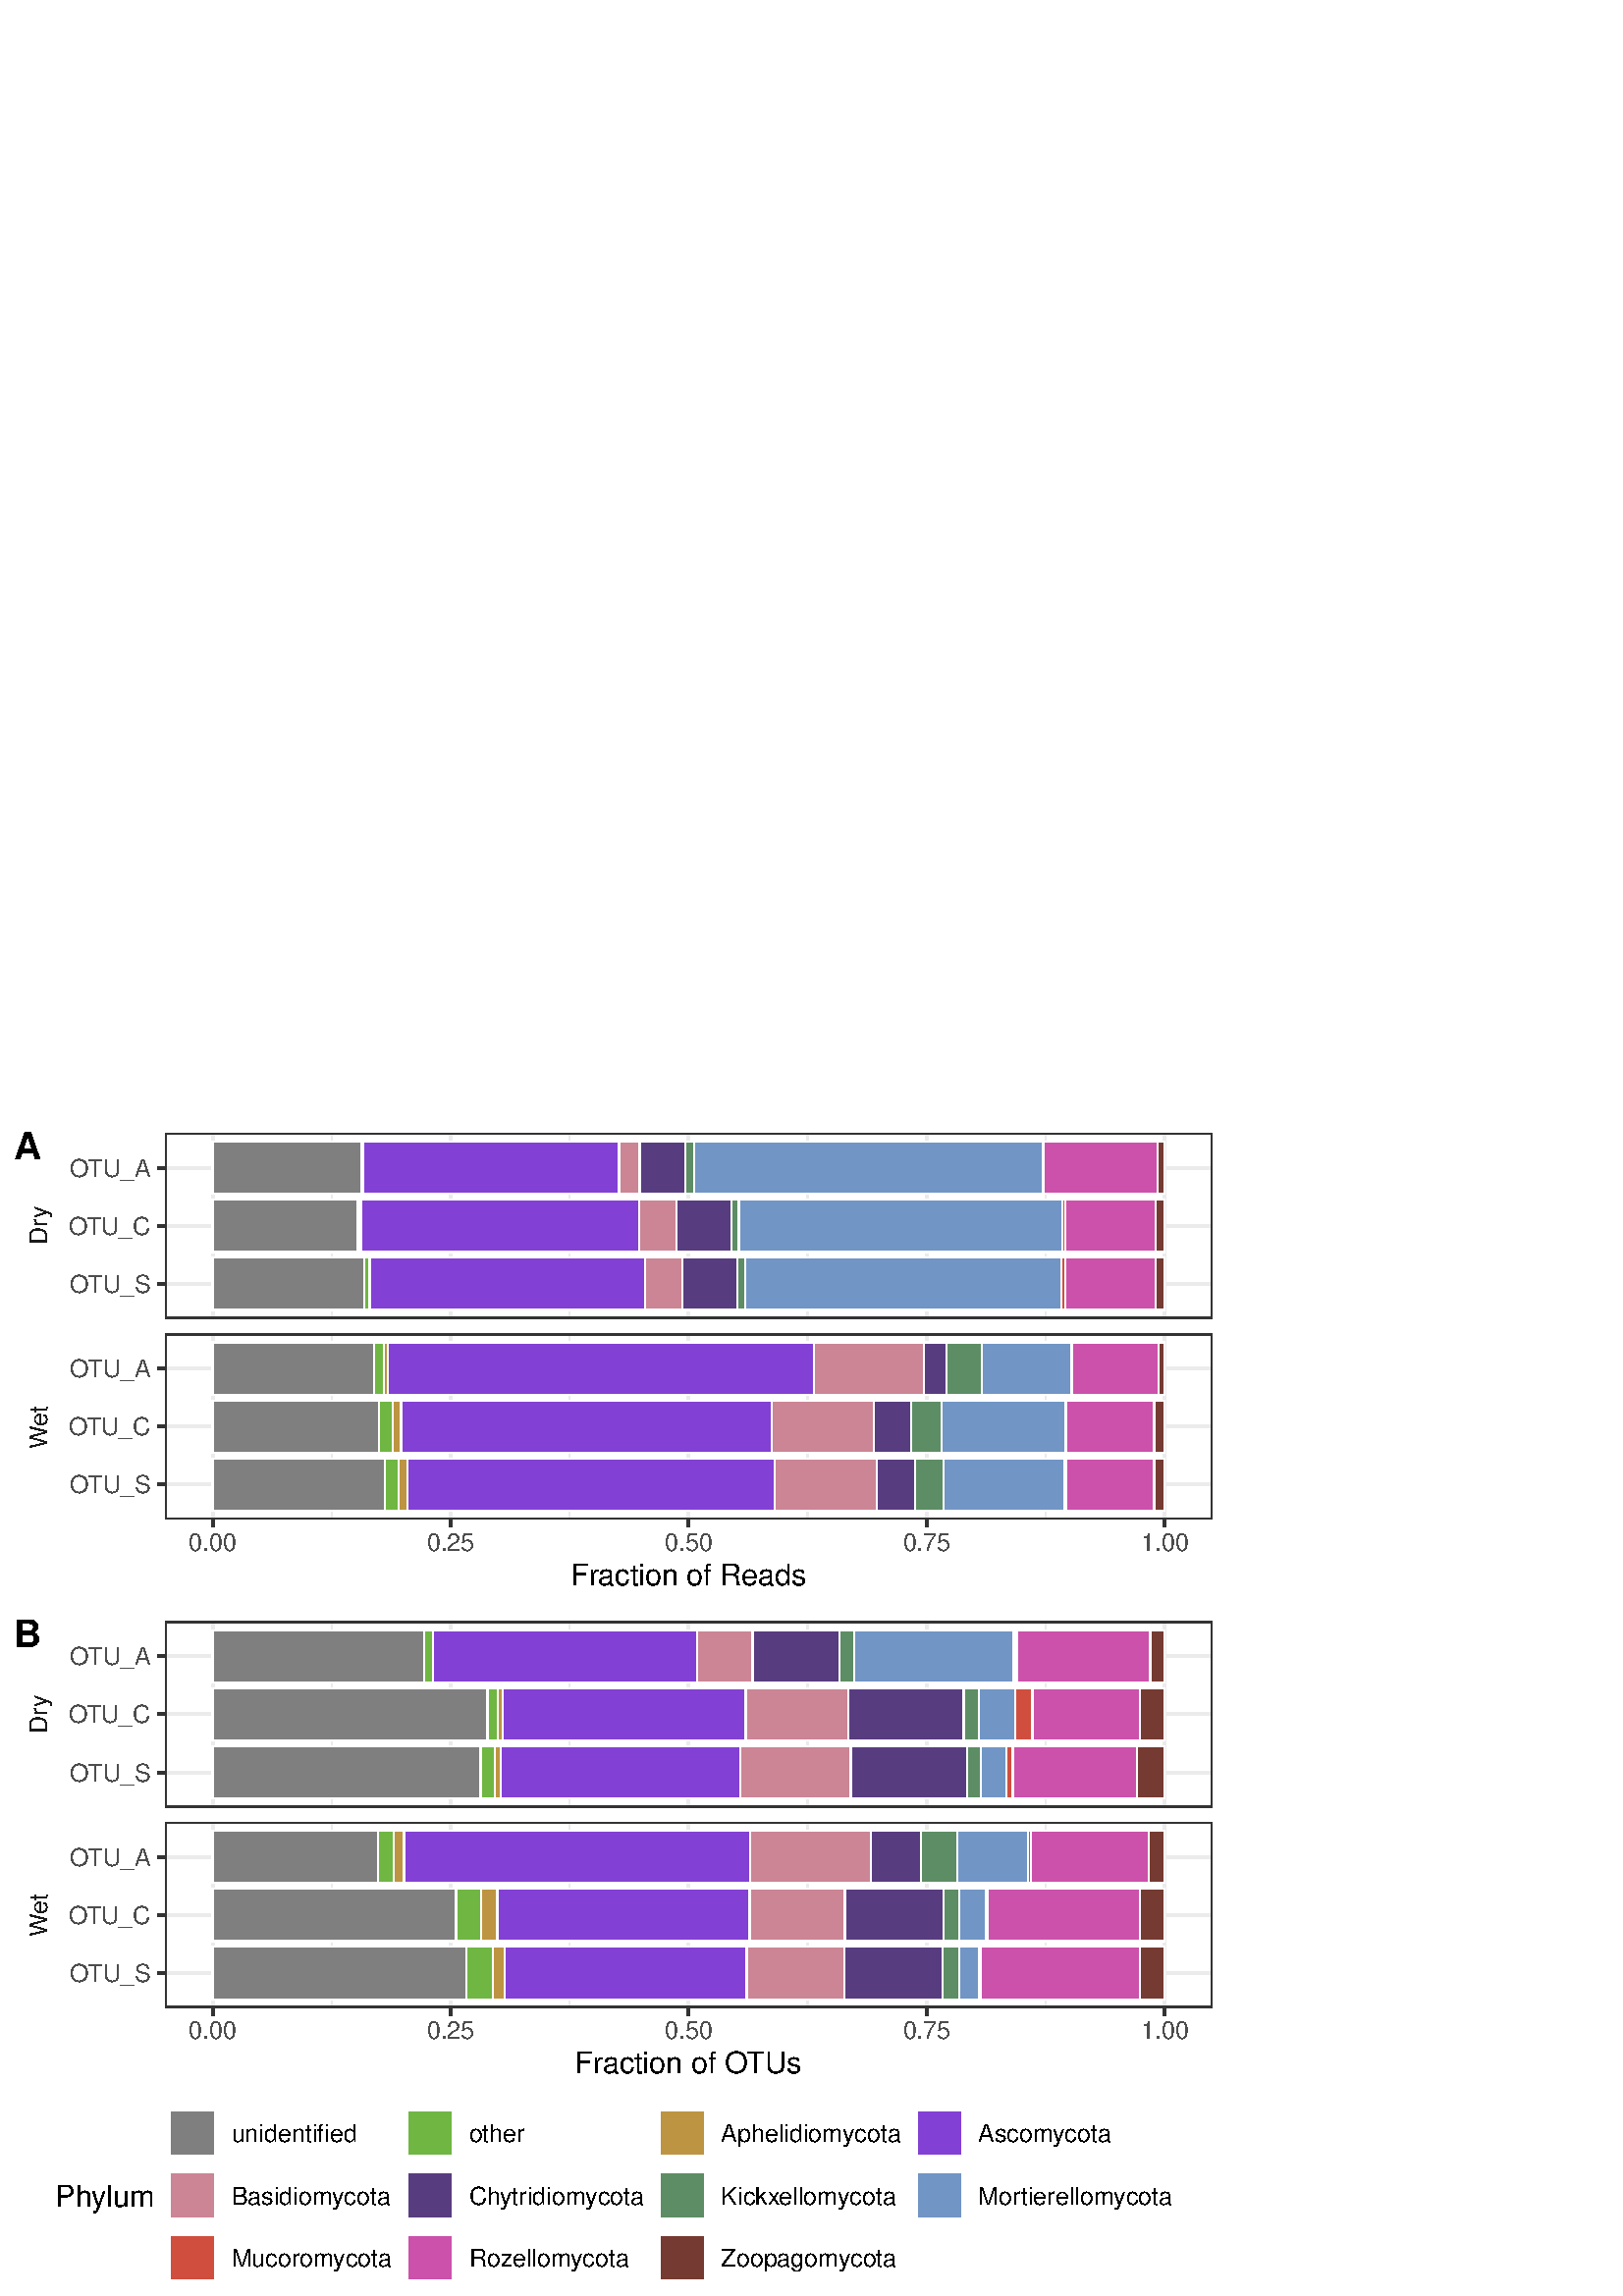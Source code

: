%!PS-Adobe-3.0 EPSF-3.0
%%DocumentNeededResources: font Helvetica
%%+ font Helvetica-Bold
%%+ font Helvetica-Oblique
%%+ font Helvetica-BoldOblique
%%+ font Symbol
%%Pages: (atend)
%%BoundingBox: 0 0 450 432
%%EndComments
%%BeginProlog
/bp  { gs sRGB gs } def
% begin .ps.prolog
/gs  { gsave } bind def
/gr  { grestore } bind def
/ep  { showpage gr gr } bind def
/m   { moveto } bind def
/l  { rlineto } bind def
/np  { newpath } bind def
/cp  { closepath } bind def
/f   { fill } bind def
/o   { stroke } bind def
/c   { newpath 0 360 arc } bind def
/r   { 4 2 roll moveto 1 copy 3 -1 roll exch 0 exch rlineto 0 rlineto -1 mul 0 exch rlineto closepath } bind def
/p1  { stroke } bind def
/p2  { gsave bg fill grestore newpath } bind def
/p3  { gsave bg fill grestore stroke } bind def
/p6  { gsave bg eofill grestore newpath } bind def
/p7  { gsave bg eofill grestore stroke } bind def
/t   { 5 -2 roll moveto gsave rotate
       1 index stringwidth pop
       mul neg 0 rmoveto show grestore } bind def
/ta  { 4 -2 roll moveto gsave rotate show } bind def
/tb  { 2 -1 roll 0 rmoveto show } bind def
/cl  { grestore gsave newpath 3 index 3 index moveto 1 index
       4 -1 roll lineto  exch 1 index lineto lineto
       closepath clip newpath } bind def
/rgb { setrgbcolor } bind def
/s   { scalefont setfont } bind def
% end   .ps.prolog
/sRGB { [ /CIEBasedABC
          << /DecodeLMN
               [ { dup 0.039 le
                        {12.923 div}
                        {0.055 add 1.055 div 2.4 exp }
                     ifelse
                 } bind dup dup
               ]
             /MatrixLMN [0.412 0.213 0.019
                         0.358 0.715 0.119
                         0.18 0.072 0.95]
             /WhitePoint [0.951 1.0 1.089]
           >>
         ] setcolorspace } bind def
/srgb { setcolor } bind def
%%IncludeResource: font Helvetica
/Helvetica findfont
dup length dict begin
  {1 index /FID ne {def} {pop pop} ifelse} forall
  /Encoding ISOLatin1Encoding def
  currentdict
  end
/Font1 exch definefont pop
%%IncludeResource: font Helvetica-Bold
/Helvetica-Bold findfont
dup length dict begin
  {1 index /FID ne {def} {pop pop} ifelse} forall
  /Encoding ISOLatin1Encoding def
  currentdict
  end
/Font2 exch definefont pop
%%IncludeResource: font Helvetica-Oblique
/Helvetica-Oblique findfont
dup length dict begin
  {1 index /FID ne {def} {pop pop} ifelse} forall
  /Encoding ISOLatin1Encoding def
  currentdict
  end
/Font3 exch definefont pop
%%IncludeResource: font Helvetica-BoldOblique
/Helvetica-BoldOblique findfont
dup length dict begin
  {1 index /FID ne {def} {pop pop} ifelse} forall
  /Encoding ISOLatin1Encoding def
  currentdict
  end
/Font4 exch definefont pop
%%IncludeResource: font Symbol
/Symbol findfont
dup length dict begin
  {1 index /FID ne {def} {pop pop} ifelse} forall
  currentdict
  end
/Font5 exch definefont pop
%%EndProlog
%%Page: 1 1
bp
0.00 0.00 450.00 432.00 cl
0.00 0.00 450.00 432.00 cl
0.00 0.00 450.00 432.00 cl
0.00 0.00 450.00 432.00 cl
0.00 0.00 450.00 432.00 cl
0.00 0.00 450.00 432.00 cl
0.00 73.76 450.00 432.00 cl
0.00 0.00 450.00 432.00 cl
0.00 0.00 450.00 432.00 cl
0.00 0.00 450.00 432.00 cl
0.00 0.00 450.00 432.00 cl
0.00 252.88 450.00 432.00 cl
/bg { 1 1 1 srgb } def
1 1 1 srgb
1.07 setlinewidth
[] 0 setdash
1 setlinecap
1 setlinejoin
10.00 setmiterlimit
0.00 252.88 450.00 179.12 r p3
0.00 0.00 450.00 432.00 cl
60.50 358.39 444.52 426.52 cl
/bg { 1 1 1 srgb } def
60.50 358.39 384.02 68.13 r p2
0.922 0.922 0.922 srgb
0.53 setlinewidth
[] 0 setdash
0 setlinecap
1 setlinejoin
10.00 setmiterlimit
np
121.59 358.39 m
0 68.13 l
o
np
208.87 358.39 m
0 68.13 l
o
np
296.15 358.39 m
0 68.13 l
o
np
383.43 358.39 m
0 68.13 l
o
1.07 setlinewidth
[] 0 setdash
np
60.50 371.17 m
384.02 0 l
o
np
60.50 392.46 m
384.02 0 l
o
np
60.50 413.75 m
384.02 0 l
o
np
77.96 358.39 m
0 68.13 l
o
np
165.23 358.39 m
0 68.13 l
o
np
252.51 358.39 m
0 68.13 l
o
np
339.79 358.39 m
0 68.13 l
o
np
427.07 358.39 m
0 68.13 l
o
/bg { 0.498 0.498 0.498 srgb } def
1 1 1 srgb
0.43 setlinewidth
[] 0 setdash
2 setlinecap
0 setlinejoin
77.96 361.59 55.74 19.16 r p3
/bg { 0.431 0.714 0.275 srgb } def
133.70 361.59 1.72 19.16 r p3
/bg { 0.741 0.58 0.263 srgb } def
135.41 361.59 0.17 19.16 r p3
/bg { 0.518 0.259 0.828 srgb } def
135.58 361.59 101.00 19.16 r p3
/bg { 0.796 0.522 0.584 srgb } def
236.58 361.59 13.63 19.16 r p3
/bg { 0.349 0.239 0.498 srgb } def
250.22 361.59 20.27 19.16 r p3
/bg { 0.365 0.553 0.396 srgb } def
270.49 361.59 2.68 19.16 r p3
/bg { 0.447 0.584 0.772 srgb } def
273.17 361.59 116.11 19.16 r p3
/bg { 0.816 0.306 0.247 srgb } def
389.28 361.59 1.32 19.16 r p3
/bg { 0.8 0.322 0.663 srgb } def
390.59 361.59 33.11 19.16 r p3
/bg { 0.459 0.228 0.192 srgb } def
423.71 361.59 3.36 19.16 r p3
/bg { 0.498 0.498 0.498 srgb } def
77.96 382.88 53.30 19.16 r p3
/bg { 0.431 0.714 0.275 srgb } def
131.25 382.88 1.06 19.16 r p3
/bg { 0.741 0.58 0.263 srgb } def
132.31 382.88 0.14 19.16 r p3
/bg { 0.518 0.259 0.828 srgb } def
132.45 382.88 102.04 19.16 r p3
/bg { 0.796 0.522 0.584 srgb } def
234.49 382.88 13.42 19.16 r p3
/bg { 0.349 0.239 0.498 srgb } def
247.91 382.88 20.33 19.16 r p3
/bg { 0.365 0.553 0.396 srgb } def
268.24 382.88 2.66 19.16 r p3
/bg { 0.447 0.584 0.772 srgb } def
270.90 382.88 118.54 19.16 r p3
/bg { 0.816 0.306 0.247 srgb } def
389.44 382.88 1.20 19.16 r p3
/bg { 0.8 0.322 0.663 srgb } def
390.65 382.88 32.95 19.16 r p3
/bg { 0.459 0.228 0.192 srgb } def
423.60 382.88 3.46 19.16 r p3
/bg { 0.498 0.498 0.498 srgb } def
77.96 404.17 54.39 19.16 r p3
/bg { 0.431 0.714 0.275 srgb } def
132.35 404.17 0.92 19.16 r p3
/bg { 0.518 0.259 0.828 srgb } def
133.27 404.17 93.68 19.16 r p3
/bg { 0.796 0.522 0.584 srgb } def
226.95 404.17 7.60 19.16 r p3
/bg { 0.349 0.239 0.498 srgb } def
234.55 404.17 16.77 19.16 r p3
/bg { 0.365 0.553 0.396 srgb } def
251.32 404.17 3.10 19.16 r p3
/bg { 0.447 0.584 0.772 srgb } def
254.42 404.17 128.09 19.16 r p3
/bg { 0.816 0.306 0.247 srgb } def
382.51 404.17 0.16 19.16 r p3
/bg { 0.8 0.322 0.663 srgb } def
382.68 404.17 41.91 19.16 r p3
/bg { 0.459 0.228 0.192 srgb } def
424.58 404.17 2.48 19.16 r p3
0.2 0.2 0.2 srgb
1.07 setlinewidth
[] 0 setdash
1 setlinecap
1 setlinejoin
60.50 358.39 384.02 68.13 r p1
0.00 0.00 450.00 432.00 cl
60.50 284.79 444.52 352.92 cl
/bg { 1 1 1 srgb } def
60.50 284.79 384.02 68.13 r p2
0.922 0.922 0.922 srgb
0.53 setlinewidth
[] 0 setdash
0 setlinecap
1 setlinejoin
10.00 setmiterlimit
np
121.59 284.79 m
0 68.13 l
o
np
208.87 284.79 m
0 68.13 l
o
np
296.15 284.79 m
0 68.13 l
o
np
383.43 284.79 m
0 68.13 l
o
1.07 setlinewidth
[] 0 setdash
np
60.50 297.56 m
384.02 0 l
o
np
60.50 318.85 m
384.02 0 l
o
np
60.50 340.14 m
384.02 0 l
o
np
77.96 284.79 m
0 68.13 l
o
np
165.23 284.79 m
0 68.13 l
o
np
252.51 284.79 m
0 68.13 l
o
np
339.79 284.79 m
0 68.13 l
o
np
427.07 284.79 m
0 68.13 l
o
/bg { 0.498 0.498 0.498 srgb } def
1 1 1 srgb
0.43 setlinewidth
[] 0 setdash
2 setlinecap
0 setlinejoin
77.96 287.98 63.15 19.16 r p3
/bg { 0.431 0.714 0.275 srgb } def
141.11 287.98 5.07 19.16 r p3
/bg { 0.741 0.58 0.263 srgb } def
146.17 287.98 3.22 19.16 r p3
/bg { 0.518 0.259 0.828 srgb } def
149.39 287.98 134.68 19.16 r p3
/bg { 0.796 0.522 0.584 srgb } def
284.07 287.98 37.48 19.16 r p3
/bg { 0.349 0.239 0.498 srgb } def
321.55 287.98 13.84 19.16 r p3
/bg { 0.365 0.553 0.396 srgb } def
335.39 287.98 10.61 19.16 r p3
/bg { 0.447 0.584 0.772 srgb } def
346.00 287.98 44.37 19.16 r p3
/bg { 0.816 0.306 0.247 srgb } def
390.37 287.98 0.38 19.16 r p3
/bg { 0.8 0.322 0.663 srgb } def
390.75 287.98 32.44 19.16 r p3
/bg { 0.459 0.228 0.192 srgb } def
423.19 287.98 3.88 19.16 r p3
/bg { 0.498 0.498 0.498 srgb } def
77.96 309.27 60.93 19.16 r p3
/bg { 0.431 0.714 0.275 srgb } def
138.89 309.27 5.07 19.16 r p3
/bg { 0.741 0.58 0.263 srgb } def
143.96 309.27 3.07 19.16 r p3
/bg { 0.518 0.259 0.828 srgb } def
147.03 309.27 135.84 19.16 r p3
/bg { 0.796 0.522 0.584 srgb } def
282.87 309.27 37.63 19.16 r p3
/bg { 0.349 0.239 0.498 srgb } def
320.50 309.27 13.70 19.16 r p3
/bg { 0.365 0.553 0.396 srgb } def
334.20 309.27 10.90 19.16 r p3
/bg { 0.447 0.584 0.772 srgb } def
345.10 309.27 45.57 19.16 r p3
/bg { 0.816 0.306 0.247 srgb } def
390.68 309.27 0.40 19.16 r p3
/bg { 0.8 0.322 0.663 srgb } def
391.07 309.27 32.10 19.16 r p3
/bg { 0.459 0.228 0.192 srgb } def
423.17 309.27 3.89 19.16 r p3
/bg { 0.498 0.498 0.498 srgb } def
77.96 330.56 59.28 19.16 r p3
/bg { 0.431 0.714 0.275 srgb } def
137.24 330.56 3.40 19.16 r p3
/bg { 0.741 0.58 0.263 srgb } def
140.64 330.56 1.61 19.16 r p3
/bg { 0.518 0.259 0.828 srgb } def
142.25 330.56 156.23 19.16 r p3
/bg { 0.796 0.522 0.584 srgb } def
298.47 330.56 40.36 19.16 r p3
/bg { 0.349 0.239 0.498 srgb } def
338.83 330.56 8.27 19.16 r p3
/bg { 0.365 0.553 0.396 srgb } def
347.11 330.56 12.87 19.16 r p3
/bg { 0.447 0.584 0.772 srgb } def
359.97 330.56 32.97 19.16 r p3
/bg { 0.816 0.306 0.247 srgb } def
392.94 330.56 0.27 19.16 r p3
/bg { 0.8 0.322 0.663 srgb } def
393.22 330.56 31.58 19.16 r p3
/bg { 0.459 0.228 0.192 srgb } def
424.80 330.56 2.27 19.16 r p3
0.2 0.2 0.2 srgb
1.07 setlinewidth
[] 0 setdash
1 setlinecap
1 setlinejoin
60.50 284.79 384.02 68.13 r p1
0.00 0.00 450.00 432.00 cl
5.48 358.39 22.69 426.52 cl
5.48 358.39 22.69 426.52 cl
/Font1 findfont 9 s
0.102 0.102 0.102 srgb
17.32 385.46 (Dr) 90 ta
0.270 (y) tb gr
5.48 358.39 22.69 426.52 cl
5.48 358.39 22.69 426.52 cl
0.00 0.00 450.00 432.00 cl
5.48 284.79 22.69 352.92 cl
5.48 284.79 22.69 352.92 cl
/Font1 findfont 9 s
0.102 0.102 0.102 srgb
17.32 310.85 (W) 90 ta
-0.270 (et) tb gr
5.48 284.79 22.69 352.92 cl
5.48 284.79 22.69 352.92 cl
0.00 0.00 450.00 432.00 cl
0.00 0.00 450.00 432.00 cl
0.00 0.00 450.00 432.00 cl
0.00 0.00 450.00 432.00 cl
0.00 0.00 450.00 432.00 cl
0.00 0.00 450.00 432.00 cl
0.00 0.00 450.00 432.00 cl
0.00 0.00 450.00 432.00 cl
0.2 0.2 0.2 srgb
1.07 setlinewidth
[] 0 setdash
0 setlinecap
1 setlinejoin
10.00 setmiterlimit
np
77.96 282.05 m
0 2.74 l
o
np
165.23 282.05 m
0 2.74 l
o
np
252.51 282.05 m
0 2.74 l
o
np
339.79 282.05 m
0 2.74 l
o
np
427.07 282.05 m
0 2.74 l
o
0.00 0.00 450.00 432.00 cl
0.00 0.00 450.00 432.00 cl
/Font1 findfont 9 s
0.302 0.302 0.302 srgb
77.96 273.40 (0.00) .5 0 t
165.23 273.40 (0.25) .5 0 t
252.51 273.40 (0.50) .5 0 t
339.79 273.40 (0.75) .5 0 t
427.07 273.40 (1.00) .5 0 t
0.00 0.00 450.00 432.00 cl
0.00 0.00 450.00 432.00 cl
0.00 0.00 450.00 432.00 cl
0.00 0.00 450.00 432.00 cl
0.00 0.00 450.00 432.00 cl
0.00 0.00 450.00 432.00 cl
0.00 0.00 450.00 432.00 cl
0.00 0.00 450.00 432.00 cl
/Font1 findfont 9 s
0.302 0.302 0.302 srgb
25.56 367.94 (O) 0 ta
-0.360 (TU_S) tb gr
25.07 389.23 (O) 0 ta
-0.360 (TU_C) tb gr
25.56 410.52 (O) 0 ta
-0.360 (TU_A) tb gr
0.00 0.00 450.00 432.00 cl
0.00 0.00 450.00 432.00 cl
0.2 0.2 0.2 srgb
1.07 setlinewidth
[] 0 setdash
0 setlinecap
1 setlinejoin
10.00 setmiterlimit
np
57.76 371.17 m
2.74 0 l
o
np
57.76 392.46 m
2.74 0 l
o
np
57.76 413.75 m
2.74 0 l
o
0.00 0.00 450.00 432.00 cl
0.00 0.00 450.00 432.00 cl
0.00 0.00 450.00 432.00 cl
0.00 0.00 450.00 432.00 cl
0.00 0.00 450.00 432.00 cl
0.00 0.00 450.00 432.00 cl
0.00 0.00 450.00 432.00 cl
0.00 0.00 450.00 432.00 cl
/Font1 findfont 9 s
0.302 0.302 0.302 srgb
25.56 294.33 (O) 0 ta
-0.360 (TU_S) tb gr
25.07 315.62 (O) 0 ta
-0.360 (TU_C) tb gr
25.56 336.91 (O) 0 ta
-0.360 (TU_A) tb gr
0.00 0.00 450.00 432.00 cl
0.00 0.00 450.00 432.00 cl
0.2 0.2 0.2 srgb
1.07 setlinewidth
[] 0 setdash
0 setlinecap
1 setlinejoin
10.00 setmiterlimit
np
57.76 297.56 m
2.74 0 l
o
np
57.76 318.85 m
2.74 0 l
o
np
57.76 340.14 m
2.74 0 l
o
0.00 0.00 450.00 432.00 cl
0.00 0.00 450.00 432.00 cl
0.00 0.00 450.00 432.00 cl
0.00 0.00 450.00 432.00 cl
0.00 0.00 450.00 432.00 cl
0.00 0.00 450.00 432.00 cl
0.00 0.00 450.00 432.00 cl
0.00 0.00 450.00 432.00 cl
0.00 0.00 450.00 432.00 cl
0.00 0.00 450.00 432.00 cl
/Font1 findfont 11 s
0 0 0 srgb
209.10 260.78 (Fr) 0 ta
-0.110 (action of Reads) tb gr
0.00 0.00 450.00 432.00 cl
0.00 0.00 450.00 432.00 cl
0.00 0.00 450.00 432.00 cl
0.00 0.00 450.00 432.00 cl
0.00 0.00 450.00 432.00 cl
0.00 0.00 450.00 432.00 cl
0.00 0.00 450.00 432.00 cl
0.00 0.00 450.00 432.00 cl
0.00 0.00 450.00 432.00 cl
0.00 0.00 450.00 432.00 cl
0.00 0.00 450.00 432.00 cl
0.00 0.00 450.00 432.00 cl
0.00 0.00 450.00 432.00 cl
0.00 0.00 450.00 432.00 cl
0.00 0.00 450.00 432.00 cl
0.00 0.00 450.00 432.00 cl
/Font2 findfont 14 s
0 0 0 srgb
0.00 416.92 (A) -0.50 0 t
0.00 0.00 450.00 432.00 cl
0.00 0.00 450.00 432.00 cl
0.00 73.76 450.00 252.88 cl
/bg { 1 1 1 srgb } def
1 1 1 srgb
1.07 setlinewidth
[] 0 setdash
1 setlinecap
1 setlinejoin
10.00 setmiterlimit
0.00 73.76 450.00 179.12 r p3
0.00 0.00 450.00 432.00 cl
60.50 179.27 444.52 247.40 cl
/bg { 1 1 1 srgb } def
60.50 179.27 384.02 68.13 r p2
0.922 0.922 0.922 srgb
0.53 setlinewidth
[] 0 setdash
0 setlinecap
1 setlinejoin
10.00 setmiterlimit
np
121.59 179.27 m
0 68.13 l
o
np
208.87 179.27 m
0 68.13 l
o
np
296.15 179.27 m
0 68.13 l
o
np
383.43 179.27 m
0 68.13 l
o
1.07 setlinewidth
[] 0 setdash
np
60.50 192.05 m
384.02 0 l
o
np
60.50 213.34 m
384.02 0 l
o
np
60.50 234.63 m
384.02 0 l
o
np
77.96 179.27 m
0 68.13 l
o
np
165.23 179.27 m
0 68.13 l
o
np
252.51 179.27 m
0 68.13 l
o
np
339.79 179.27 m
0 68.13 l
o
np
427.07 179.27 m
0 68.13 l
o
/bg { 0.498 0.498 0.498 srgb } def
1 1 1 srgb
0.43 setlinewidth
[] 0 setdash
2 setlinecap
0 setlinejoin
77.96 182.47 98.28 19.16 r p3
/bg { 0.431 0.714 0.275 srgb } def
176.23 182.47 5.13 19.16 r p3
/bg { 0.741 0.58 0.263 srgb } def
181.37 182.47 2.20 19.16 r p3
/bg { 0.518 0.259 0.828 srgb } def
183.57 182.47 88.01 19.16 r p3
/bg { 0.796 0.522 0.584 srgb } def
271.58 182.47 40.34 19.16 r p3
/bg { 0.349 0.239 0.498 srgb } def
311.92 182.47 42.54 19.16 r p3
/bg { 0.365 0.553 0.396 srgb } def
354.46 182.47 5.13 19.16 r p3
/bg { 0.447 0.584 0.772 srgb } def
359.59 182.47 9.53 19.16 r p3
/bg { 0.816 0.306 0.247 srgb } def
369.12 182.47 2.20 19.16 r p3
/bg { 0.8 0.322 0.663 srgb } def
371.33 182.47 45.47 19.16 r p3
/bg { 0.459 0.228 0.192 srgb } def
416.80 182.47 10.27 19.16 r p3
/bg { 0.498 0.498 0.498 srgb } def
77.96 203.76 100.80 19.16 r p3
/bg { 0.431 0.714 0.275 srgb } def
178.76 203.76 3.69 19.16 r p3
/bg { 0.741 0.58 0.263 srgb } def
182.44 203.76 1.84 19.16 r p3
/bg { 0.518 0.259 0.828 srgb } def
184.29 203.76 89.12 19.16 r p3
/bg { 0.796 0.522 0.584 srgb } def
273.41 203.76 37.49 19.16 r p3
/bg { 0.349 0.239 0.498 srgb } def
310.90 203.76 42.41 19.16 r p3
/bg { 0.365 0.553 0.396 srgb } def
353.31 203.76 5.53 19.16 r p3
/bg { 0.447 0.584 0.772 srgb } def
358.84 203.76 13.52 19.16 r p3
/bg { 0.816 0.306 0.247 srgb } def
372.36 203.76 6.15 19.16 r p3
/bg { 0.8 0.322 0.663 srgb } def
378.51 203.76 39.34 19.16 r p3
/bg { 0.459 0.228 0.192 srgb } def
417.85 203.76 9.22 19.16 r p3
/bg { 0.498 0.498 0.498 srgb } def
77.96 225.05 77.70 19.16 r p3
/bg { 0.431 0.714 0.275 srgb } def
155.65 225.05 3.19 19.16 r p3
/bg { 0.518 0.259 0.828 srgb } def
158.85 225.05 96.86 19.16 r p3
/bg { 0.796 0.522 0.584 srgb } def
255.70 225.05 20.22 19.16 r p3
/bg { 0.349 0.239 0.498 srgb } def
275.93 225.05 31.93 19.16 r p3
/bg { 0.365 0.553 0.396 srgb } def
307.86 225.05 5.32 19.16 r p3
/bg { 0.447 0.584 0.772 srgb } def
313.18 225.05 58.54 19.16 r p3
/bg { 0.816 0.306 0.247 srgb } def
371.72 225.05 1.06 19.16 r p3
/bg { 0.8 0.322 0.663 srgb } def
372.78 225.05 48.96 19.16 r p3
/bg { 0.459 0.228 0.192 srgb } def
421.74 225.05 5.32 19.16 r p3
0.2 0.2 0.2 srgb
1.07 setlinewidth
[] 0 setdash
1 setlinecap
1 setlinejoin
60.50 179.27 384.02 68.13 r p1
0.00 0.00 450.00 432.00 cl
60.50 105.67 444.52 173.79 cl
/bg { 1 1 1 srgb } def
60.50 105.67 384.02 68.13 r p2
0.922 0.922 0.922 srgb
0.53 setlinewidth
[] 0 setdash
0 setlinecap
1 setlinejoin
10.00 setmiterlimit
np
121.59 105.67 m
0 68.12 l
o
np
208.87 105.67 m
0 68.12 l
o
np
296.15 105.67 m
0 68.12 l
o
np
383.43 105.67 m
0 68.12 l
o
1.07 setlinewidth
[] 0 setdash
np
60.50 118.44 m
384.02 0 l
o
np
60.50 139.73 m
384.02 0 l
o
np
60.50 161.02 m
384.02 0 l
o
np
77.96 105.67 m
0 68.12 l
o
np
165.23 105.67 m
0 68.12 l
o
np
252.51 105.67 m
0 68.12 l
o
np
339.79 105.67 m
0 68.12 l
o
np
427.07 105.67 m
0 68.12 l
o
/bg { 0.498 0.498 0.498 srgb } def
1 1 1 srgb
0.43 setlinewidth
[] 0 setdash
2 setlinecap
0 setlinejoin
77.96 108.86 93.06 19.16 r p3
/bg { 0.431 0.714 0.275 srgb } def
171.01 108.86 9.73 19.16 r p3
/bg { 0.741 0.58 0.263 srgb } def
180.74 108.86 4.26 19.16 r p3
/bg { 0.518 0.259 0.828 srgb } def
185.00 108.86 88.80 19.16 r p3
/bg { 0.796 0.522 0.584 srgb } def
273.80 108.86 35.88 19.16 r p3
/bg { 0.349 0.239 0.498 srgb } def
309.68 108.86 35.88 19.16 r p3
/bg { 0.365 0.553 0.396 srgb } def
345.57 108.86 6.08 19.16 r p3
/bg { 0.447 0.584 0.772 srgb } def
351.65 108.86 7.30 19.16 r p3
/bg { 0.816 0.306 0.247 srgb } def
358.95 108.86 0.61 19.16 r p3
/bg { 0.8 0.322 0.663 srgb } def
359.55 108.86 58.39 19.16 r p3
/bg { 0.459 0.228 0.192 srgb } def
417.94 108.86 9.12 19.16 r p3
/bg { 0.498 0.498 0.498 srgb } def
77.96 130.15 89.29 19.16 r p3
/bg { 0.431 0.714 0.275 srgb } def
167.25 130.15 9.14 19.16 r p3
/bg { 0.741 0.58 0.263 srgb } def
176.40 130.15 5.92 19.16 r p3
/bg { 0.518 0.259 0.828 srgb } def
182.31 130.15 92.52 19.16 r p3
/bg { 0.796 0.522 0.584 srgb } def
274.83 130.15 34.96 19.16 r p3
/bg { 0.349 0.239 0.498 srgb } def
309.80 130.15 36.04 19.16 r p3
/bg { 0.365 0.553 0.396 srgb } def
345.84 130.15 5.92 19.16 r p3
/bg { 0.447 0.584 0.772 srgb } def
351.76 130.15 9.68 19.16 r p3
/bg { 0.816 0.306 0.247 srgb } def
361.44 130.15 0.54 19.16 r p3
/bg { 0.8 0.322 0.663 srgb } def
361.98 130.15 55.94 19.16 r p3
/bg { 0.459 0.228 0.192 srgb } def
417.92 130.15 9.14 19.16 r p3
/bg { 0.498 0.498 0.498 srgb } def
77.96 151.44 60.59 19.16 r p3
/bg { 0.431 0.714 0.275 srgb } def
138.55 151.44 5.77 19.16 r p3
/bg { 0.741 0.58 0.263 srgb } def
144.32 151.44 3.85 19.16 r p3
/bg { 0.518 0.259 0.828 srgb } def
148.16 151.44 126.95 19.16 r p3
/bg { 0.796 0.522 0.584 srgb } def
275.11 151.44 44.24 19.16 r p3
/bg { 0.349 0.239 0.498 srgb } def
319.35 151.44 18.27 19.16 r p3
/bg { 0.365 0.553 0.396 srgb } def
337.62 151.44 13.46 19.16 r p3
/bg { 0.447 0.584 0.772 srgb } def
351.09 151.44 25.97 19.16 r p3
/bg { 0.816 0.306 0.247 srgb } def
377.06 151.44 0.96 19.16 r p3
/bg { 0.8 0.322 0.663 srgb } def
378.02 151.44 43.28 19.16 r p3
/bg { 0.459 0.228 0.192 srgb } def
421.29 151.44 5.77 19.16 r p3
0.2 0.2 0.2 srgb
1.07 setlinewidth
[] 0 setdash
1 setlinecap
1 setlinejoin
60.50 105.67 384.02 68.13 r p1
0.00 0.00 450.00 432.00 cl
5.48 179.27 22.69 247.40 cl
5.48 179.27 22.69 247.40 cl
/Font1 findfont 9 s
0.102 0.102 0.102 srgb
17.32 206.34 (Dr) 90 ta
0.270 (y) tb gr
5.48 179.27 22.69 247.40 cl
5.48 179.27 22.69 247.40 cl
0.00 0.00 450.00 432.00 cl
5.48 105.67 22.69 173.79 cl
5.48 105.67 22.69 173.79 cl
/Font1 findfont 9 s
0.102 0.102 0.102 srgb
17.32 131.73 (W) 90 ta
-0.270 (et) tb gr
5.48 105.67 22.69 173.79 cl
5.48 105.67 22.69 173.79 cl
0.00 0.00 450.00 432.00 cl
0.00 0.00 450.00 432.00 cl
0.00 0.00 450.00 432.00 cl
0.00 0.00 450.00 432.00 cl
0.00 0.00 450.00 432.00 cl
0.00 0.00 450.00 432.00 cl
0.00 0.00 450.00 432.00 cl
0.00 0.00 450.00 432.00 cl
0.2 0.2 0.2 srgb
1.07 setlinewidth
[] 0 setdash
0 setlinecap
1 setlinejoin
10.00 setmiterlimit
np
77.96 102.93 m
0 2.74 l
o
np
165.23 102.93 m
0 2.74 l
o
np
252.51 102.93 m
0 2.74 l
o
np
339.79 102.93 m
0 2.74 l
o
np
427.07 102.93 m
0 2.74 l
o
0.00 0.00 450.00 432.00 cl
0.00 0.00 450.00 432.00 cl
/Font1 findfont 9 s
0.302 0.302 0.302 srgb
77.96 94.27 (0.00) .5 0 t
165.23 94.27 (0.25) .5 0 t
252.51 94.27 (0.50) .5 0 t
339.79 94.27 (0.75) .5 0 t
427.07 94.27 (1.00) .5 0 t
0.00 0.00 450.00 432.00 cl
0.00 0.00 450.00 432.00 cl
0.00 0.00 450.00 432.00 cl
0.00 0.00 450.00 432.00 cl
0.00 0.00 450.00 432.00 cl
0.00 0.00 450.00 432.00 cl
0.00 0.00 450.00 432.00 cl
0.00 0.00 450.00 432.00 cl
/Font1 findfont 9 s
0.302 0.302 0.302 srgb
25.56 188.82 (O) 0 ta
-0.360 (TU_S) tb gr
25.07 210.11 (O) 0 ta
-0.360 (TU_C) tb gr
25.56 231.39 (O) 0 ta
-0.360 (TU_A) tb gr
0.00 0.00 450.00 432.00 cl
0.00 0.00 450.00 432.00 cl
0.2 0.2 0.2 srgb
1.07 setlinewidth
[] 0 setdash
0 setlinecap
1 setlinejoin
10.00 setmiterlimit
np
57.76 192.05 m
2.74 0 l
o
np
57.76 213.34 m
2.74 0 l
o
np
57.76 234.63 m
2.74 0 l
o
0.00 0.00 450.00 432.00 cl
0.00 0.00 450.00 432.00 cl
0.00 0.00 450.00 432.00 cl
0.00 0.00 450.00 432.00 cl
0.00 0.00 450.00 432.00 cl
0.00 0.00 450.00 432.00 cl
0.00 0.00 450.00 432.00 cl
0.00 0.00 450.00 432.00 cl
/Font1 findfont 9 s
0.302 0.302 0.302 srgb
25.56 115.21 (O) 0 ta
-0.360 (TU_S) tb gr
25.07 136.50 (O) 0 ta
-0.360 (TU_C) tb gr
25.56 157.79 (O) 0 ta
-0.360 (TU_A) tb gr
0.00 0.00 450.00 432.00 cl
0.00 0.00 450.00 432.00 cl
0.2 0.2 0.2 srgb
1.07 setlinewidth
[] 0 setdash
0 setlinecap
1 setlinejoin
10.00 setmiterlimit
np
57.76 118.44 m
2.74 0 l
o
np
57.76 139.73 m
2.74 0 l
o
np
57.76 161.02 m
2.74 0 l
o
0.00 0.00 450.00 432.00 cl
0.00 0.00 450.00 432.00 cl
0.00 0.00 450.00 432.00 cl
0.00 0.00 450.00 432.00 cl
0.00 0.00 450.00 432.00 cl
0.00 0.00 450.00 432.00 cl
0.00 0.00 450.00 432.00 cl
0.00 0.00 450.00 432.00 cl
0.00 0.00 450.00 432.00 cl
0.00 0.00 450.00 432.00 cl
/Font1 findfont 11 s
0 0 0 srgb
210.64 81.66 (Fr) 0 ta
-0.110 (action of O) tb
-0.440 (TUs) tb gr
0.00 0.00 450.00 432.00 cl
0.00 0.00 450.00 432.00 cl
0.00 0.00 450.00 432.00 cl
0.00 0.00 450.00 432.00 cl
0.00 0.00 450.00 432.00 cl
0.00 0.00 450.00 432.00 cl
0.00 0.00 450.00 432.00 cl
0.00 0.00 450.00 432.00 cl
0.00 0.00 450.00 432.00 cl
0.00 0.00 450.00 432.00 cl
0.00 0.00 450.00 432.00 cl
0.00 0.00 450.00 432.00 cl
0.00 0.00 450.00 432.00 cl
0.00 0.00 450.00 432.00 cl
0.00 0.00 450.00 432.00 cl
0.00 0.00 450.00 432.00 cl
/Font2 findfont 14 s
0 0 0 srgb
0.00 237.80 (B) -0.50 0 t
0.00 0.00 450.00 432.00 cl
0.00 0.00 450.00 432.00 cl
0.00 0.00 450.00 432.00 cl
0.00 0.00 450.00 432.00 cl
0.00 0.00 450.00 432.00 cl
0.00 0.00 450.00 432.00 cl
0.00 0.00 450.00 432.00 cl
0.00 0.00 450.00 432.00 cl
0.00 0.00 450.00 432.00 cl
0.00 0.00 450.00 432.00 cl
0.00 0.00 450.00 432.00 cl
0.00 0.00 450.00 432.00 cl
0.00 0.00 450.00 432.00 cl
0.00 0.00 450.00 432.00 cl
0.00 0.00 450.00 432.00 cl
0.00 0.00 450.00 432.00 cl
0.00 0.00 450.00 432.00 cl
0.00 0.00 450.00 432.00 cl
0.00 0.00 450.00 432.00 cl
0.00 0.00 450.00 432.00 cl
0.00 0.00 450.00 432.00 cl
0.00 0.00 450.00 432.00 cl
0.00 0.00 450.00 432.00 cl
0.00 0.00 450.00 432.00 cl
0.00 0.00 450.00 432.00 cl
0.00 0.00 450.00 432.00 cl
0.00 0.00 450.00 432.00 cl
0.00 0.00 450.00 432.00 cl
0.00 0.00 450.00 432.00 cl
0.00 0.00 450.00 432.00 cl
0.00 0.00 450.00 432.00 cl
0.00 0.00 450.00 432.00 cl
0.00 0.00 450.00 432.00 cl
0.00 0.00 450.00 432.00 cl
0.00 0.00 450.00 432.00 cl
0.00 0.00 450.00 432.00 cl
0.00 0.00 450.00 432.00 cl
0.00 0.00 450.00 432.00 cl
0.00 0.00 450.00 432.00 cl
0.00 0.00 450.00 432.00 cl
0.00 0.00 450.00 432.00 cl
0.00 0.00 450.00 432.00 cl
0.00 0.00 450.00 432.00 cl
0.00 0.00 450.00 432.00 cl
0.00 0.00 450.00 432.00 cl
0.00 0.00 450.00 432.00 cl
0.00 0.00 450.00 432.00 cl
0.00 0.00 450.00 432.00 cl
0.00 0.00 450.00 432.00 cl
/bg { 1 1 1 srgb } def
14.75 0.00 420.50 73.76 r p2
0.00 0.00 450.00 432.00 cl
0.00 0.00 450.00 432.00 cl
0.00 0.00 450.00 432.00 cl
0.00 0.00 450.00 432.00 cl
/Font1 findfont 11 s
0 0 0 srgb
20.23 32.93 (Ph) 0 ta
-0.330 (ylum) tb gr
0.00 0.00 450.00 432.00 cl
0.00 0.00 450.00 432.00 cl
0.00 0.00 450.00 432.00 cl
/bg { 1 1 1 srgb } def
62.05 51.00 17.28 17.28 r p2
0.00 0.00 450.00 432.00 cl
0.00 0.00 450.00 432.00 cl
/bg { 0.498 0.498 0.498 srgb } def
1 1 1 srgb
0.43 setlinewidth
[] 0 setdash
2 setlinecap
0 setlinejoin
10.00 setmiterlimit
62.34 51.28 16.71 16.71 r p3
0.00 0.00 450.00 432.00 cl
0.00 0.00 450.00 432.00 cl
/bg { 1 1 1 srgb } def
149.17 51.00 17.28 17.28 r p2
0.00 0.00 450.00 432.00 cl
0.00 0.00 450.00 432.00 cl
/bg { 0.431 0.714 0.275 srgb } def
1 1 1 srgb
0.43 setlinewidth
[] 0 setdash
2 setlinecap
0 setlinejoin
10.00 setmiterlimit
149.45 51.28 16.71 16.71 r p3
0.00 0.00 450.00 432.00 cl
0.00 0.00 450.00 432.00 cl
/bg { 1 1 1 srgb } def
241.65 51.00 17.28 17.28 r p2
0.00 0.00 450.00 432.00 cl
0.00 0.00 450.00 432.00 cl
/bg { 0.741 0.58 0.263 srgb } def
1 1 1 srgb
0.43 setlinewidth
[] 0 setdash
2 setlinecap
0 setlinejoin
10.00 setmiterlimit
241.93 51.28 16.71 16.71 r p3
0.00 0.00 450.00 432.00 cl
0.00 0.00 450.00 432.00 cl
/bg { 1 1 1 srgb } def
335.78 51.00 17.28 17.28 r p2
0.00 0.00 450.00 432.00 cl
0.00 0.00 450.00 432.00 cl
/bg { 0.518 0.259 0.828 srgb } def
1 1 1 srgb
0.43 setlinewidth
[] 0 setdash
2 setlinecap
0 setlinejoin
10.00 setmiterlimit
336.06 51.28 16.71 16.71 r p3
0.00 0.00 450.00 432.00 cl
0.00 0.00 450.00 432.00 cl
/bg { 1 1 1 srgb } def
62.05 28.24 17.28 17.28 r p2
0.00 0.00 450.00 432.00 cl
0.00 0.00 450.00 432.00 cl
/bg { 0.796 0.522 0.584 srgb } def
1 1 1 srgb
0.43 setlinewidth
[] 0 setdash
2 setlinecap
0 setlinejoin
10.00 setmiterlimit
62.34 28.52 16.71 16.71 r p3
0.00 0.00 450.00 432.00 cl
0.00 0.00 450.00 432.00 cl
/bg { 1 1 1 srgb } def
149.17 28.24 17.28 17.28 r p2
0.00 0.00 450.00 432.00 cl
0.00 0.00 450.00 432.00 cl
/bg { 0.349 0.239 0.498 srgb } def
1 1 1 srgb
0.43 setlinewidth
[] 0 setdash
2 setlinecap
0 setlinejoin
10.00 setmiterlimit
149.45 28.52 16.71 16.71 r p3
0.00 0.00 450.00 432.00 cl
0.00 0.00 450.00 432.00 cl
/bg { 1 1 1 srgb } def
241.65 28.24 17.28 17.28 r p2
0.00 0.00 450.00 432.00 cl
0.00 0.00 450.00 432.00 cl
/bg { 0.365 0.553 0.396 srgb } def
1 1 1 srgb
0.43 setlinewidth
[] 0 setdash
2 setlinecap
0 setlinejoin
10.00 setmiterlimit
241.93 28.52 16.71 16.71 r p3
0.00 0.00 450.00 432.00 cl
0.00 0.00 450.00 432.00 cl
/bg { 1 1 1 srgb } def
335.78 28.24 17.28 17.28 r p2
0.00 0.00 450.00 432.00 cl
0.00 0.00 450.00 432.00 cl
/bg { 0.447 0.584 0.772 srgb } def
1 1 1 srgb
0.43 setlinewidth
[] 0 setdash
2 setlinecap
0 setlinejoin
10.00 setmiterlimit
336.06 28.52 16.71 16.71 r p3
0.00 0.00 450.00 432.00 cl
0.00 0.00 450.00 432.00 cl
/bg { 1 1 1 srgb } def
62.05 5.48 17.28 17.28 r p2
0.00 0.00 450.00 432.00 cl
0.00 0.00 450.00 432.00 cl
/bg { 0.816 0.306 0.247 srgb } def
1 1 1 srgb
0.43 setlinewidth
[] 0 setdash
2 setlinecap
0 setlinejoin
10.00 setmiterlimit
62.34 5.76 16.71 16.71 r p3
0.00 0.00 450.00 432.00 cl
0.00 0.00 450.00 432.00 cl
/bg { 1 1 1 srgb } def
149.17 5.48 17.28 17.28 r p2
0.00 0.00 450.00 432.00 cl
0.00 0.00 450.00 432.00 cl
/bg { 0.8 0.322 0.663 srgb } def
1 1 1 srgb
0.43 setlinewidth
[] 0 setdash
2 setlinecap
0 setlinejoin
10.00 setmiterlimit
149.45 5.76 16.71 16.71 r p3
0.00 0.00 450.00 432.00 cl
0.00 0.00 450.00 432.00 cl
/bg { 1 1 1 srgb } def
241.65 5.48 17.28 17.28 r p2
0.00 0.00 450.00 432.00 cl
0.00 0.00 450.00 432.00 cl
/bg { 0.459 0.228 0.192 srgb } def
1 1 1 srgb
0.43 setlinewidth
[] 0 setdash
2 setlinecap
0 setlinejoin
10.00 setmiterlimit
241.93 5.76 16.71 16.71 r p3
0.00 0.00 450.00 432.00 cl
0.00 0.00 450.00 432.00 cl
0.00 0.00 450.00 432.00 cl
0.00 0.00 450.00 432.00 cl
/Font1 findfont 9 s
0 0 0 srgb
84.81 56.41 (unidentified) 0 0 t
0.00 0.00 450.00 432.00 cl
0.00 0.00 450.00 432.00 cl
0.00 0.00 450.00 432.00 cl
0.00 0.00 450.00 432.00 cl
0.00 0.00 450.00 432.00 cl
/Font1 findfont 9 s
0 0 0 srgb
171.93 56.41 (other) 0 0 t
0.00 0.00 450.00 432.00 cl
0.00 0.00 450.00 432.00 cl
0.00 0.00 450.00 432.00 cl
0.00 0.00 450.00 432.00 cl
0.00 0.00 450.00 432.00 cl
/Font1 findfont 9 s
0 0 0 srgb
264.41 56.41 (Aphelidiom) 0 ta
-0.135 (ycota) tb gr
0.00 0.00 450.00 432.00 cl
0.00 0.00 450.00 432.00 cl
0.00 0.00 450.00 432.00 cl
0.00 0.00 450.00 432.00 cl
0.00 0.00 450.00 432.00 cl
/Font1 findfont 9 s
0 0 0 srgb
358.54 56.41 (Ascom) 0 ta
-0.135 (ycota) tb gr
0.00 0.00 450.00 432.00 cl
0.00 0.00 450.00 432.00 cl
0.00 0.00 450.00 432.00 cl
0.00 0.00 450.00 432.00 cl
0.00 0.00 450.00 432.00 cl
/Font1 findfont 9 s
0 0 0 srgb
84.81 33.65 (Basidiom) 0 ta
-0.135 (ycota) tb gr
0.00 0.00 450.00 432.00 cl
0.00 0.00 450.00 432.00 cl
0.00 0.00 450.00 432.00 cl
0.00 0.00 450.00 432.00 cl
0.00 0.00 450.00 432.00 cl
/Font1 findfont 9 s
0 0 0 srgb
171.93 33.65 (Ch) 0 ta
-0.270 (ytr) tb
0.135 (idiom) tb
-0.135 (ycota) tb gr
0.00 0.00 450.00 432.00 cl
0.00 0.00 450.00 432.00 cl
0.00 0.00 450.00 432.00 cl
0.00 0.00 450.00 432.00 cl
0.00 0.00 450.00 432.00 cl
/Font1 findfont 9 s
0 0 0 srgb
264.41 33.65 (Kickx) 0 ta
-0.270 (ellom) tb
-0.135 (ycota) tb gr
0.00 0.00 450.00 432.00 cl
0.00 0.00 450.00 432.00 cl
0.00 0.00 450.00 432.00 cl
0.00 0.00 450.00 432.00 cl
0.00 0.00 450.00 432.00 cl
/Font1 findfont 9 s
0 0 0 srgb
358.54 33.65 (Mor) 0 ta
0.360 (tierellom) tb
-0.135 (ycota) tb gr
0.00 0.00 450.00 432.00 cl
0.00 0.00 450.00 432.00 cl
0.00 0.00 450.00 432.00 cl
0.00 0.00 450.00 432.00 cl
0.00 0.00 450.00 432.00 cl
/Font1 findfont 9 s
0 0 0 srgb
84.81 10.89 (Mucorom) 0 ta
-0.135 (ycota) tb gr
0.00 0.00 450.00 432.00 cl
0.00 0.00 450.00 432.00 cl
0.00 0.00 450.00 432.00 cl
0.00 0.00 450.00 432.00 cl
0.00 0.00 450.00 432.00 cl
/Font1 findfont 9 s
0 0 0 srgb
171.93 10.89 (Roz) 0 ta
-0.135 (ellom) tb
-0.135 (ycota) tb gr
0.00 0.00 450.00 432.00 cl
0.00 0.00 450.00 432.00 cl
0.00 0.00 450.00 432.00 cl
0.00 0.00 450.00 432.00 cl
0.00 0.00 450.00 432.00 cl
/Font1 findfont 9 s
0 0 0 srgb
264.41 10.89 (Zoopagom) 0 ta
-0.135 (ycota) tb gr
0.00 0.00 450.00 432.00 cl
0.00 0.00 450.00 432.00 cl
0.00 0.00 450.00 432.00 cl
0.00 0.00 450.00 432.00 cl
0.00 0.00 450.00 432.00 cl
0.00 0.00 450.00 432.00 cl
0.00 0.00 450.00 432.00 cl
0.00 0.00 450.00 432.00 cl
0.00 0.00 450.00 432.00 cl
0.00 0.00 450.00 432.00 cl
0.00 0.00 450.00 432.00 cl
0.00 0.00 450.00 432.00 cl
0.00 0.00 450.00 432.00 cl
0.00 0.00 450.00 432.00 cl
0.00 0.00 450.00 432.00 cl
0.00 0.00 450.00 432.00 cl
0.00 0.00 450.00 432.00 cl
0.00 0.00 450.00 432.00 cl
0.00 0.00 450.00 432.00 cl
0.00 0.00 450.00 432.00 cl
0.00 0.00 450.00 432.00 cl
0.00 0.00 450.00 432.00 cl
0.00 0.00 450.00 432.00 cl
0.00 0.00 450.00 432.00 cl
0.00 0.00 450.00 432.00 cl
0.00 0.00 450.00 432.00 cl
0.00 0.00 450.00 432.00 cl
0.00 0.00 450.00 432.00 cl
0.00 0.00 450.00 432.00 cl
0.00 0.00 450.00 432.00 cl
0.00 0.00 450.00 432.00 cl
0.00 0.00 450.00 432.00 cl
0.00 0.00 450.00 432.00 cl
0.00 0.00 450.00 432.00 cl
0.00 0.00 450.00 432.00 cl
0.00 0.00 450.00 432.00 cl
0.00 0.00 450.00 432.00 cl
0.00 0.00 450.00 432.00 cl
0.00 0.00 450.00 432.00 cl
0.00 0.00 450.00 432.00 cl
0.00 0.00 450.00 432.00 cl
ep
%%Trailer
%%Pages: 1
%%EOF
